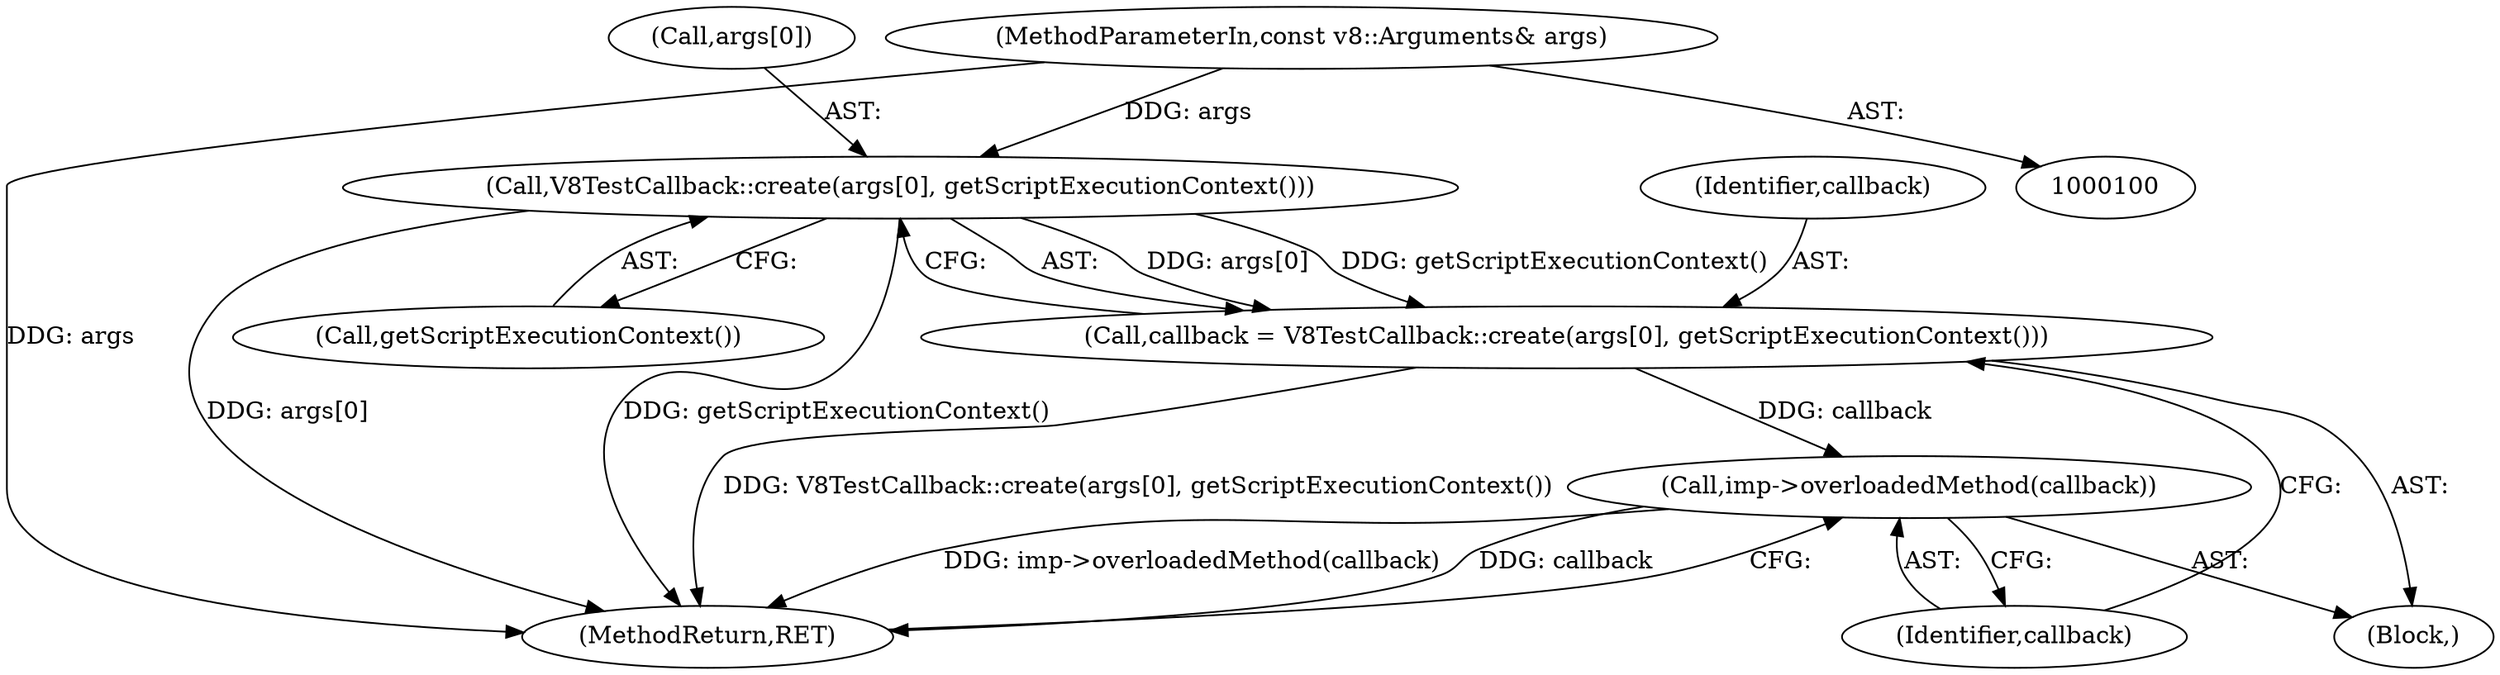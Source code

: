 digraph "0_Chrome_e9372a1bfd3588a80fcf49aa07321f0971dd6091_35@API" {
"1000130" [label="(Call,V8TestCallback::create(args[0], getScriptExecutionContext()))"];
"1000101" [label="(MethodParameterIn,const v8::Arguments& args)"];
"1000128" [label="(Call,callback = V8TestCallback::create(args[0], getScriptExecutionContext()))"];
"1000135" [label="(Call,imp->overloadedMethod(callback))"];
"1000137" [label="(MethodReturn,RET)"];
"1000136" [label="(Identifier,callback)"];
"1000131" [label="(Call,args[0])"];
"1000134" [label="(Call,getScriptExecutionContext())"];
"1000130" [label="(Call,V8TestCallback::create(args[0], getScriptExecutionContext()))"];
"1000128" [label="(Call,callback = V8TestCallback::create(args[0], getScriptExecutionContext()))"];
"1000102" [label="(Block,)"];
"1000135" [label="(Call,imp->overloadedMethod(callback))"];
"1000101" [label="(MethodParameterIn,const v8::Arguments& args)"];
"1000129" [label="(Identifier,callback)"];
"1000130" -> "1000128"  [label="AST: "];
"1000130" -> "1000134"  [label="CFG: "];
"1000131" -> "1000130"  [label="AST: "];
"1000134" -> "1000130"  [label="AST: "];
"1000128" -> "1000130"  [label="CFG: "];
"1000130" -> "1000137"  [label="DDG: getScriptExecutionContext()"];
"1000130" -> "1000137"  [label="DDG: args[0]"];
"1000130" -> "1000128"  [label="DDG: args[0]"];
"1000130" -> "1000128"  [label="DDG: getScriptExecutionContext()"];
"1000101" -> "1000130"  [label="DDG: args"];
"1000101" -> "1000100"  [label="AST: "];
"1000101" -> "1000137"  [label="DDG: args"];
"1000128" -> "1000102"  [label="AST: "];
"1000129" -> "1000128"  [label="AST: "];
"1000136" -> "1000128"  [label="CFG: "];
"1000128" -> "1000137"  [label="DDG: V8TestCallback::create(args[0], getScriptExecutionContext())"];
"1000128" -> "1000135"  [label="DDG: callback"];
"1000135" -> "1000102"  [label="AST: "];
"1000135" -> "1000136"  [label="CFG: "];
"1000136" -> "1000135"  [label="AST: "];
"1000137" -> "1000135"  [label="CFG: "];
"1000135" -> "1000137"  [label="DDG: imp->overloadedMethod(callback)"];
"1000135" -> "1000137"  [label="DDG: callback"];
}
